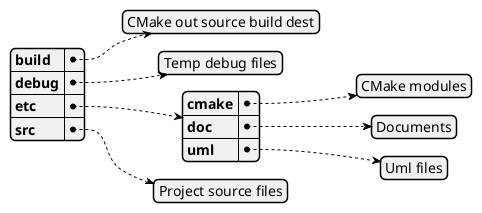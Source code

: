 @startjson
{
	"build": ["CMake out source build dest"],
	"debug": ["Temp debug files"],
	"etc": {
		"cmake": ["CMake modules"],
		"doc": ["Documents"],
		"uml": ["Uml files"]
	},
	"src": ["Project source files"]
}
@endjson
